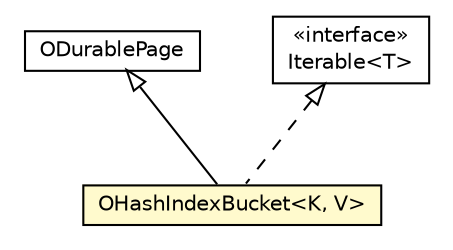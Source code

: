 #!/usr/local/bin/dot
#
# Class diagram 
# Generated by UMLGraph version R5_6-24-gf6e263 (http://www.umlgraph.org/)
#

digraph G {
	edge [fontname="Helvetica",fontsize=10,labelfontname="Helvetica",labelfontsize=10];
	node [fontname="Helvetica",fontsize=10,shape=plaintext];
	nodesep=0.25;
	ranksep=0.5;
	// com.orientechnologies.orient.core.storage.impl.local.paginated.base.ODurablePage
	c1888999 [label=<<table title="com.orientechnologies.orient.core.storage.impl.local.paginated.base.ODurablePage" border="0" cellborder="1" cellspacing="0" cellpadding="2" port="p" href="../../../storage/impl/local/paginated/base/ODurablePage.html">
		<tr><td><table border="0" cellspacing="0" cellpadding="1">
<tr><td align="center" balign="center"> ODurablePage </td></tr>
		</table></td></tr>
		</table>>, URL="../../../storage/impl/local/paginated/base/ODurablePage.html", fontname="Helvetica", fontcolor="black", fontsize=10.0];
	// com.orientechnologies.orient.core.index.hashindex.local.OHashIndexBucket<K, V>
	c1889257 [label=<<table title="com.orientechnologies.orient.core.index.hashindex.local.OHashIndexBucket" border="0" cellborder="1" cellspacing="0" cellpadding="2" port="p" bgcolor="lemonChiffon" href="./OHashIndexBucket.html">
		<tr><td><table border="0" cellspacing="0" cellpadding="1">
<tr><td align="center" balign="center"> OHashIndexBucket&lt;K, V&gt; </td></tr>
		</table></td></tr>
		</table>>, URL="./OHashIndexBucket.html", fontname="Helvetica", fontcolor="black", fontsize=10.0];
	//com.orientechnologies.orient.core.index.hashindex.local.OHashIndexBucket<K, V> extends com.orientechnologies.orient.core.storage.impl.local.paginated.base.ODurablePage
	c1888999:p -> c1889257:p [dir=back,arrowtail=empty];
	//com.orientechnologies.orient.core.index.hashindex.local.OHashIndexBucket<K, V> implements java.lang.Iterable<T>
	c1889930:p -> c1889257:p [dir=back,arrowtail=empty,style=dashed];
	// java.lang.Iterable<T>
	c1889930 [label=<<table title="java.lang.Iterable" border="0" cellborder="1" cellspacing="0" cellpadding="2" port="p" href="http://java.sun.com/j2se/1.4.2/docs/api/java/lang/Iterable.html">
		<tr><td><table border="0" cellspacing="0" cellpadding="1">
<tr><td align="center" balign="center"> &#171;interface&#187; </td></tr>
<tr><td align="center" balign="center"> Iterable&lt;T&gt; </td></tr>
		</table></td></tr>
		</table>>, URL="http://java.sun.com/j2se/1.4.2/docs/api/java/lang/Iterable.html", fontname="Helvetica", fontcolor="black", fontsize=10.0];
}

